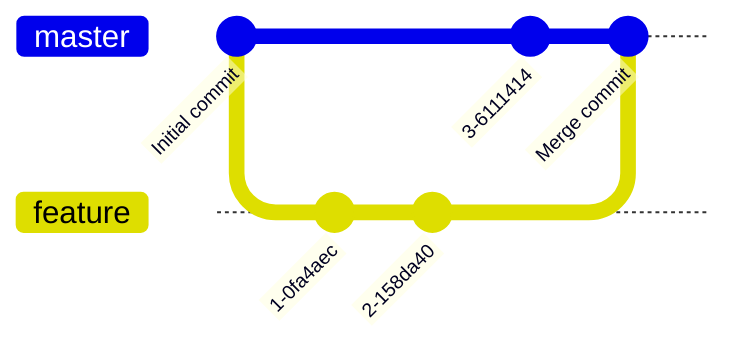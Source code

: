 %%{init: {'gitGraph': {'mainBranchName': 'master'}} }%%
gitGraph
    commit id: "Initial commit"
    branch feature
    commit
    commit
    checkout master
    commit
    merge feature id: "Merge commit" type:NORMAL